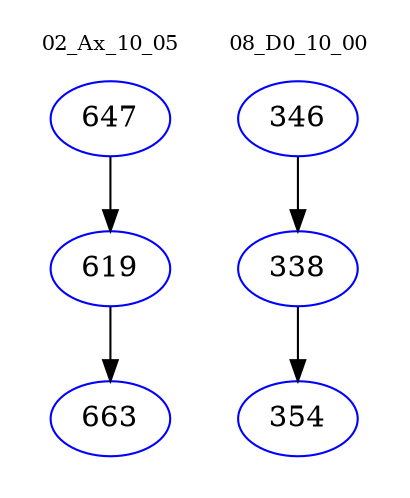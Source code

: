 digraph{
subgraph cluster_0 {
color = white
label = "02_Ax_10_05";
fontsize=10;
T0_647 [label="647", color="blue"]
T0_647 -> T0_619 [color="black"]
T0_619 [label="619", color="blue"]
T0_619 -> T0_663 [color="black"]
T0_663 [label="663", color="blue"]
}
subgraph cluster_1 {
color = white
label = "08_D0_10_00";
fontsize=10;
T1_346 [label="346", color="blue"]
T1_346 -> T1_338 [color="black"]
T1_338 [label="338", color="blue"]
T1_338 -> T1_354 [color="black"]
T1_354 [label="354", color="blue"]
}
}
